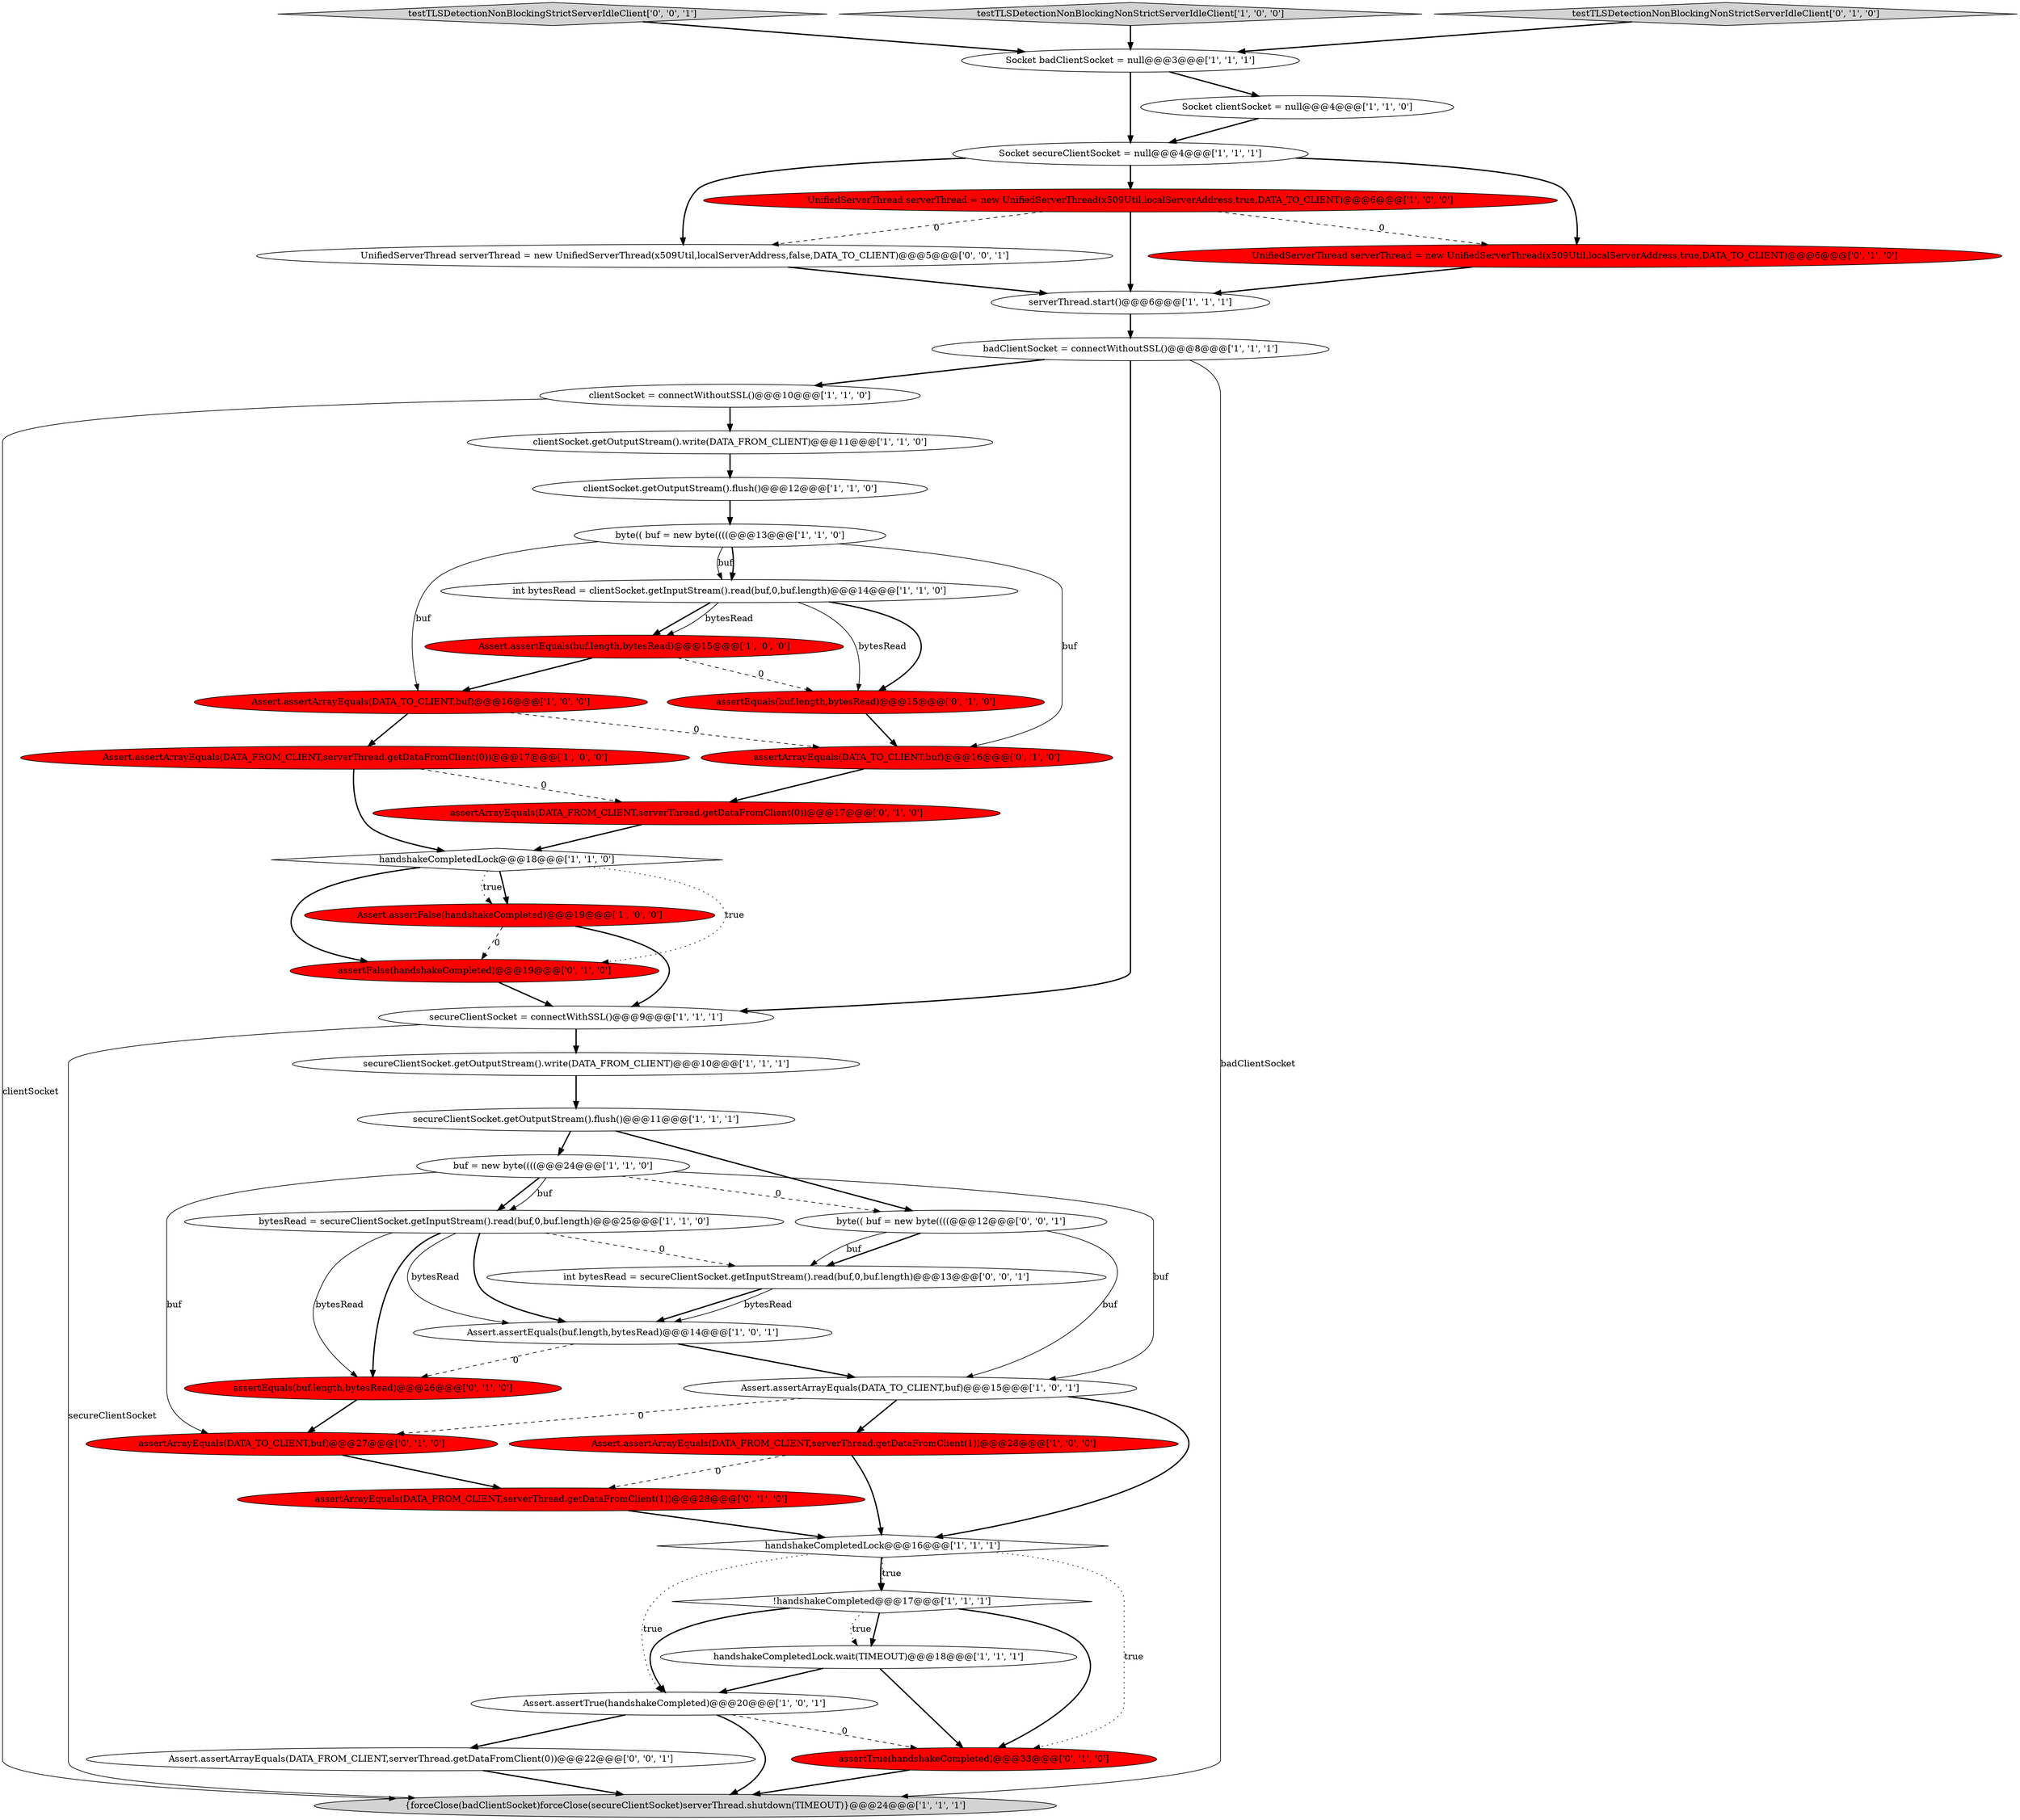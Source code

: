 digraph {
26 [style = filled, label = "Assert.assertArrayEquals(DATA_TO_CLIENT,buf)@@@16@@@['1', '0', '0']", fillcolor = red, shape = ellipse image = "AAA1AAABBB1BBB"];
42 [style = filled, label = "UnifiedServerThread serverThread = new UnifiedServerThread(x509Util,localServerAddress,false,DATA_TO_CLIENT)@@@5@@@['0', '0', '1']", fillcolor = white, shape = ellipse image = "AAA0AAABBB3BBB"];
21 [style = filled, label = "Assert.assertArrayEquals(DATA_FROM_CLIENT,serverThread.getDataFromClient(1))@@@28@@@['1', '0', '0']", fillcolor = red, shape = ellipse image = "AAA1AAABBB1BBB"];
33 [style = filled, label = "assertArrayEquals(DATA_FROM_CLIENT,serverThread.getDataFromClient(1))@@@28@@@['0', '1', '0']", fillcolor = red, shape = ellipse image = "AAA1AAABBB2BBB"];
12 [style = filled, label = "Socket secureClientSocket = null@@@4@@@['1', '1', '1']", fillcolor = white, shape = ellipse image = "AAA0AAABBB1BBB"];
30 [style = filled, label = "assertEquals(buf.length,bytesRead)@@@26@@@['0', '1', '0']", fillcolor = red, shape = ellipse image = "AAA1AAABBB2BBB"];
36 [style = filled, label = "assertFalse(handshakeCompleted)@@@19@@@['0', '1', '0']", fillcolor = red, shape = ellipse image = "AAA1AAABBB2BBB"];
6 [style = filled, label = "bytesRead = secureClientSocket.getInputStream().read(buf,0,buf.length)@@@25@@@['1', '1', '0']", fillcolor = white, shape = ellipse image = "AAA0AAABBB1BBB"];
17 [style = filled, label = "handshakeCompletedLock.wait(TIMEOUT)@@@18@@@['1', '1', '1']", fillcolor = white, shape = ellipse image = "AAA0AAABBB1BBB"];
7 [style = filled, label = "byte(( buf = new byte((((@@@13@@@['1', '1', '0']", fillcolor = white, shape = ellipse image = "AAA0AAABBB1BBB"];
15 [style = filled, label = "handshakeCompletedLock@@@18@@@['1', '1', '0']", fillcolor = white, shape = diamond image = "AAA0AAABBB1BBB"];
25 [style = filled, label = "clientSocket = connectWithoutSSL()@@@10@@@['1', '1', '0']", fillcolor = white, shape = ellipse image = "AAA0AAABBB1BBB"];
43 [style = filled, label = "byte(( buf = new byte((((@@@12@@@['0', '0', '1']", fillcolor = white, shape = ellipse image = "AAA0AAABBB3BBB"];
27 [style = filled, label = "!handshakeCompleted@@@17@@@['1', '1', '1']", fillcolor = white, shape = diamond image = "AAA0AAABBB1BBB"];
13 [style = filled, label = "serverThread.start()@@@6@@@['1', '1', '1']", fillcolor = white, shape = ellipse image = "AAA0AAABBB1BBB"];
18 [style = filled, label = "int bytesRead = clientSocket.getInputStream().read(buf,0,buf.length)@@@14@@@['1', '1', '0']", fillcolor = white, shape = ellipse image = "AAA0AAABBB1BBB"];
31 [style = filled, label = "assertArrayEquals(DATA_FROM_CLIENT,serverThread.getDataFromClient(0))@@@17@@@['0', '1', '0']", fillcolor = red, shape = ellipse image = "AAA1AAABBB2BBB"];
40 [style = filled, label = "testTLSDetectionNonBlockingStrictServerIdleClient['0', '0', '1']", fillcolor = lightgray, shape = diamond image = "AAA0AAABBB3BBB"];
39 [style = filled, label = "UnifiedServerThread serverThread = new UnifiedServerThread(x509Util,localServerAddress,true,DATA_TO_CLIENT)@@@6@@@['0', '1', '0']", fillcolor = red, shape = ellipse image = "AAA1AAABBB2BBB"];
16 [style = filled, label = "Assert.assertArrayEquals(DATA_TO_CLIENT,buf)@@@15@@@['1', '0', '1']", fillcolor = white, shape = ellipse image = "AAA0AAABBB1BBB"];
29 [style = filled, label = "{forceClose(badClientSocket)forceClose(secureClientSocket)serverThread.shutdown(TIMEOUT)}@@@24@@@['1', '1', '1']", fillcolor = lightgray, shape = ellipse image = "AAA0AAABBB1BBB"];
22 [style = filled, label = "testTLSDetectionNonBlockingNonStrictServerIdleClient['1', '0', '0']", fillcolor = lightgray, shape = diamond image = "AAA0AAABBB1BBB"];
3 [style = filled, label = "clientSocket.getOutputStream().flush()@@@12@@@['1', '1', '0']", fillcolor = white, shape = ellipse image = "AAA0AAABBB1BBB"];
5 [style = filled, label = "badClientSocket = connectWithoutSSL()@@@8@@@['1', '1', '1']", fillcolor = white, shape = ellipse image = "AAA0AAABBB1BBB"];
9 [style = filled, label = "Assert.assertEquals(buf.length,bytesRead)@@@14@@@['1', '0', '1']", fillcolor = white, shape = ellipse image = "AAA0AAABBB1BBB"];
19 [style = filled, label = "Assert.assertEquals(buf.length,bytesRead)@@@15@@@['1', '0', '0']", fillcolor = red, shape = ellipse image = "AAA1AAABBB1BBB"];
0 [style = filled, label = "Assert.assertArrayEquals(DATA_FROM_CLIENT,serverThread.getDataFromClient(0))@@@17@@@['1', '0', '0']", fillcolor = red, shape = ellipse image = "AAA1AAABBB1BBB"];
1 [style = filled, label = "UnifiedServerThread serverThread = new UnifiedServerThread(x509Util,localServerAddress,true,DATA_TO_CLIENT)@@@6@@@['1', '0', '0']", fillcolor = red, shape = ellipse image = "AAA1AAABBB1BBB"];
37 [style = filled, label = "assertTrue(handshakeCompleted)@@@33@@@['0', '1', '0']", fillcolor = red, shape = ellipse image = "AAA1AAABBB2BBB"];
2 [style = filled, label = "secureClientSocket = connectWithSSL()@@@9@@@['1', '1', '1']", fillcolor = white, shape = ellipse image = "AAA0AAABBB1BBB"];
23 [style = filled, label = "clientSocket.getOutputStream().write(DATA_FROM_CLIENT)@@@11@@@['1', '1', '0']", fillcolor = white, shape = ellipse image = "AAA0AAABBB1BBB"];
24 [style = filled, label = "handshakeCompletedLock@@@16@@@['1', '1', '1']", fillcolor = white, shape = diamond image = "AAA0AAABBB1BBB"];
35 [style = filled, label = "assertEquals(buf.length,bytesRead)@@@15@@@['0', '1', '0']", fillcolor = red, shape = ellipse image = "AAA1AAABBB2BBB"];
34 [style = filled, label = "testTLSDetectionNonBlockingNonStrictServerIdleClient['0', '1', '0']", fillcolor = lightgray, shape = diamond image = "AAA0AAABBB2BBB"];
28 [style = filled, label = "buf = new byte((((@@@24@@@['1', '1', '0']", fillcolor = white, shape = ellipse image = "AAA0AAABBB1BBB"];
44 [style = filled, label = "Assert.assertArrayEquals(DATA_FROM_CLIENT,serverThread.getDataFromClient(0))@@@22@@@['0', '0', '1']", fillcolor = white, shape = ellipse image = "AAA0AAABBB3BBB"];
32 [style = filled, label = "assertArrayEquals(DATA_TO_CLIENT,buf)@@@27@@@['0', '1', '0']", fillcolor = red, shape = ellipse image = "AAA1AAABBB2BBB"];
38 [style = filled, label = "assertArrayEquals(DATA_TO_CLIENT,buf)@@@16@@@['0', '1', '0']", fillcolor = red, shape = ellipse image = "AAA1AAABBB2BBB"];
10 [style = filled, label = "Socket badClientSocket = null@@@3@@@['1', '1', '1']", fillcolor = white, shape = ellipse image = "AAA0AAABBB1BBB"];
20 [style = filled, label = "secureClientSocket.getOutputStream().write(DATA_FROM_CLIENT)@@@10@@@['1', '1', '1']", fillcolor = white, shape = ellipse image = "AAA0AAABBB1BBB"];
8 [style = filled, label = "Assert.assertFalse(handshakeCompleted)@@@19@@@['1', '0', '0']", fillcolor = red, shape = ellipse image = "AAA1AAABBB1BBB"];
41 [style = filled, label = "int bytesRead = secureClientSocket.getInputStream().read(buf,0,buf.length)@@@13@@@['0', '0', '1']", fillcolor = white, shape = ellipse image = "AAA0AAABBB3BBB"];
14 [style = filled, label = "secureClientSocket.getOutputStream().flush()@@@11@@@['1', '1', '1']", fillcolor = white, shape = ellipse image = "AAA0AAABBB1BBB"];
4 [style = filled, label = "Socket clientSocket = null@@@4@@@['1', '1', '0']", fillcolor = white, shape = ellipse image = "AAA0AAABBB1BBB"];
11 [style = filled, label = "Assert.assertTrue(handshakeCompleted)@@@20@@@['1', '0', '1']", fillcolor = white, shape = ellipse image = "AAA0AAABBB1BBB"];
1->42 [style = dashed, label="0"];
7->18 [style = solid, label="buf"];
28->6 [style = bold, label=""];
16->32 [style = dashed, label="0"];
26->38 [style = dashed, label="0"];
11->29 [style = bold, label=""];
41->9 [style = bold, label=""];
14->28 [style = bold, label=""];
21->24 [style = bold, label=""];
12->42 [style = bold, label=""];
38->31 [style = bold, label=""];
24->27 [style = dotted, label="true"];
1->13 [style = bold, label=""];
0->15 [style = bold, label=""];
9->16 [style = bold, label=""];
15->8 [style = dotted, label="true"];
10->12 [style = bold, label=""];
36->2 [style = bold, label=""];
5->29 [style = solid, label="badClientSocket"];
7->26 [style = solid, label="buf"];
6->41 [style = dashed, label="0"];
27->17 [style = bold, label=""];
18->35 [style = bold, label=""];
35->38 [style = bold, label=""];
24->27 [style = bold, label=""];
9->30 [style = dashed, label="0"];
2->20 [style = bold, label=""];
11->44 [style = bold, label=""];
2->29 [style = solid, label="secureClientSocket"];
18->19 [style = bold, label=""];
37->29 [style = bold, label=""];
7->38 [style = solid, label="buf"];
23->3 [style = bold, label=""];
20->14 [style = bold, label=""];
17->37 [style = bold, label=""];
12->1 [style = bold, label=""];
14->43 [style = bold, label=""];
5->25 [style = bold, label=""];
18->19 [style = solid, label="bytesRead"];
26->0 [style = bold, label=""];
27->11 [style = bold, label=""];
3->7 [style = bold, label=""];
28->43 [style = dashed, label="0"];
19->26 [style = bold, label=""];
13->5 [style = bold, label=""];
43->16 [style = solid, label="buf"];
28->16 [style = solid, label="buf"];
19->35 [style = dashed, label="0"];
15->36 [style = bold, label=""];
6->9 [style = solid, label="bytesRead"];
1->39 [style = dashed, label="0"];
39->13 [style = bold, label=""];
44->29 [style = bold, label=""];
16->24 [style = bold, label=""];
6->30 [style = solid, label="bytesRead"];
30->32 [style = bold, label=""];
8->36 [style = dashed, label="0"];
32->33 [style = bold, label=""];
24->11 [style = dotted, label="true"];
27->37 [style = bold, label=""];
8->2 [style = bold, label=""];
33->24 [style = bold, label=""];
28->32 [style = solid, label="buf"];
22->10 [style = bold, label=""];
7->18 [style = bold, label=""];
4->12 [style = bold, label=""];
43->41 [style = bold, label=""];
25->29 [style = solid, label="clientSocket"];
12->39 [style = bold, label=""];
27->17 [style = dotted, label="true"];
18->35 [style = solid, label="bytesRead"];
15->8 [style = bold, label=""];
40->10 [style = bold, label=""];
42->13 [style = bold, label=""];
43->41 [style = solid, label="buf"];
25->23 [style = bold, label=""];
15->36 [style = dotted, label="true"];
34->10 [style = bold, label=""];
31->15 [style = bold, label=""];
28->6 [style = solid, label="buf"];
41->9 [style = solid, label="bytesRead"];
5->2 [style = bold, label=""];
21->33 [style = dashed, label="0"];
16->21 [style = bold, label=""];
0->31 [style = dashed, label="0"];
24->37 [style = dotted, label="true"];
10->4 [style = bold, label=""];
11->37 [style = dashed, label="0"];
6->9 [style = bold, label=""];
17->11 [style = bold, label=""];
6->30 [style = bold, label=""];
}
